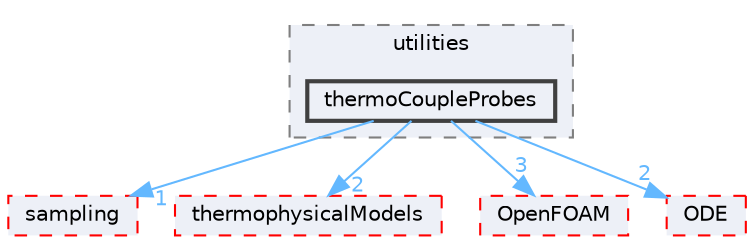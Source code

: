 digraph "src/functionObjects/utilities/thermoCoupleProbes"
{
 // LATEX_PDF_SIZE
  bgcolor="transparent";
  edge [fontname=Helvetica,fontsize=10,labelfontname=Helvetica,labelfontsize=10];
  node [fontname=Helvetica,fontsize=10,shape=box,height=0.2,width=0.4];
  compound=true
  subgraph clusterdir_f7452075bcc4ab0cc3fc3ac03be416ce {
    graph [ bgcolor="#edf0f7", pencolor="grey50", label="utilities", fontname=Helvetica,fontsize=10 style="filled,dashed", URL="dir_f7452075bcc4ab0cc3fc3ac03be416ce.html",tooltip=""]
  dir_84e5e913152cd40ef7e0f0ae0ff0c104 [label="thermoCoupleProbes", fillcolor="#edf0f7", color="grey25", style="filled,bold", URL="dir_84e5e913152cd40ef7e0f0ae0ff0c104.html",tooltip=""];
  }
  dir_24a3817a3c61c11f04a0a72057522f4f [label="sampling", fillcolor="#edf0f7", color="red", style="filled,dashed", URL="dir_24a3817a3c61c11f04a0a72057522f4f.html",tooltip=""];
  dir_2778d089ec5c4f66810b11f753867003 [label="thermophysicalModels", fillcolor="#edf0f7", color="red", style="filled,dashed", URL="dir_2778d089ec5c4f66810b11f753867003.html",tooltip=""];
  dir_c5473ff19b20e6ec4dfe5c310b3778a8 [label="OpenFOAM", fillcolor="#edf0f7", color="red", style="filled,dashed", URL="dir_c5473ff19b20e6ec4dfe5c310b3778a8.html",tooltip=""];
  dir_e47b7a1cb0d621da2e060462b00c1c76 [label="ODE", fillcolor="#edf0f7", color="red", style="filled,dashed", URL="dir_e47b7a1cb0d621da2e060462b00c1c76.html",tooltip=""];
  dir_84e5e913152cd40ef7e0f0ae0ff0c104->dir_24a3817a3c61c11f04a0a72057522f4f [headlabel="1", labeldistance=1.5 headhref="dir_004010_003409.html" href="dir_004010_003409.html" color="steelblue1" fontcolor="steelblue1"];
  dir_84e5e913152cd40ef7e0f0ae0ff0c104->dir_2778d089ec5c4f66810b11f753867003 [headlabel="2", labeldistance=1.5 headhref="dir_004010_004022.html" href="dir_004010_004022.html" color="steelblue1" fontcolor="steelblue1"];
  dir_84e5e913152cd40ef7e0f0ae0ff0c104->dir_c5473ff19b20e6ec4dfe5c310b3778a8 [headlabel="3", labeldistance=1.5 headhref="dir_004010_002695.html" href="dir_004010_002695.html" color="steelblue1" fontcolor="steelblue1"];
  dir_84e5e913152cd40ef7e0f0ae0ff0c104->dir_e47b7a1cb0d621da2e060462b00c1c76 [headlabel="2", labeldistance=1.5 headhref="dir_004010_002678.html" href="dir_004010_002678.html" color="steelblue1" fontcolor="steelblue1"];
}
